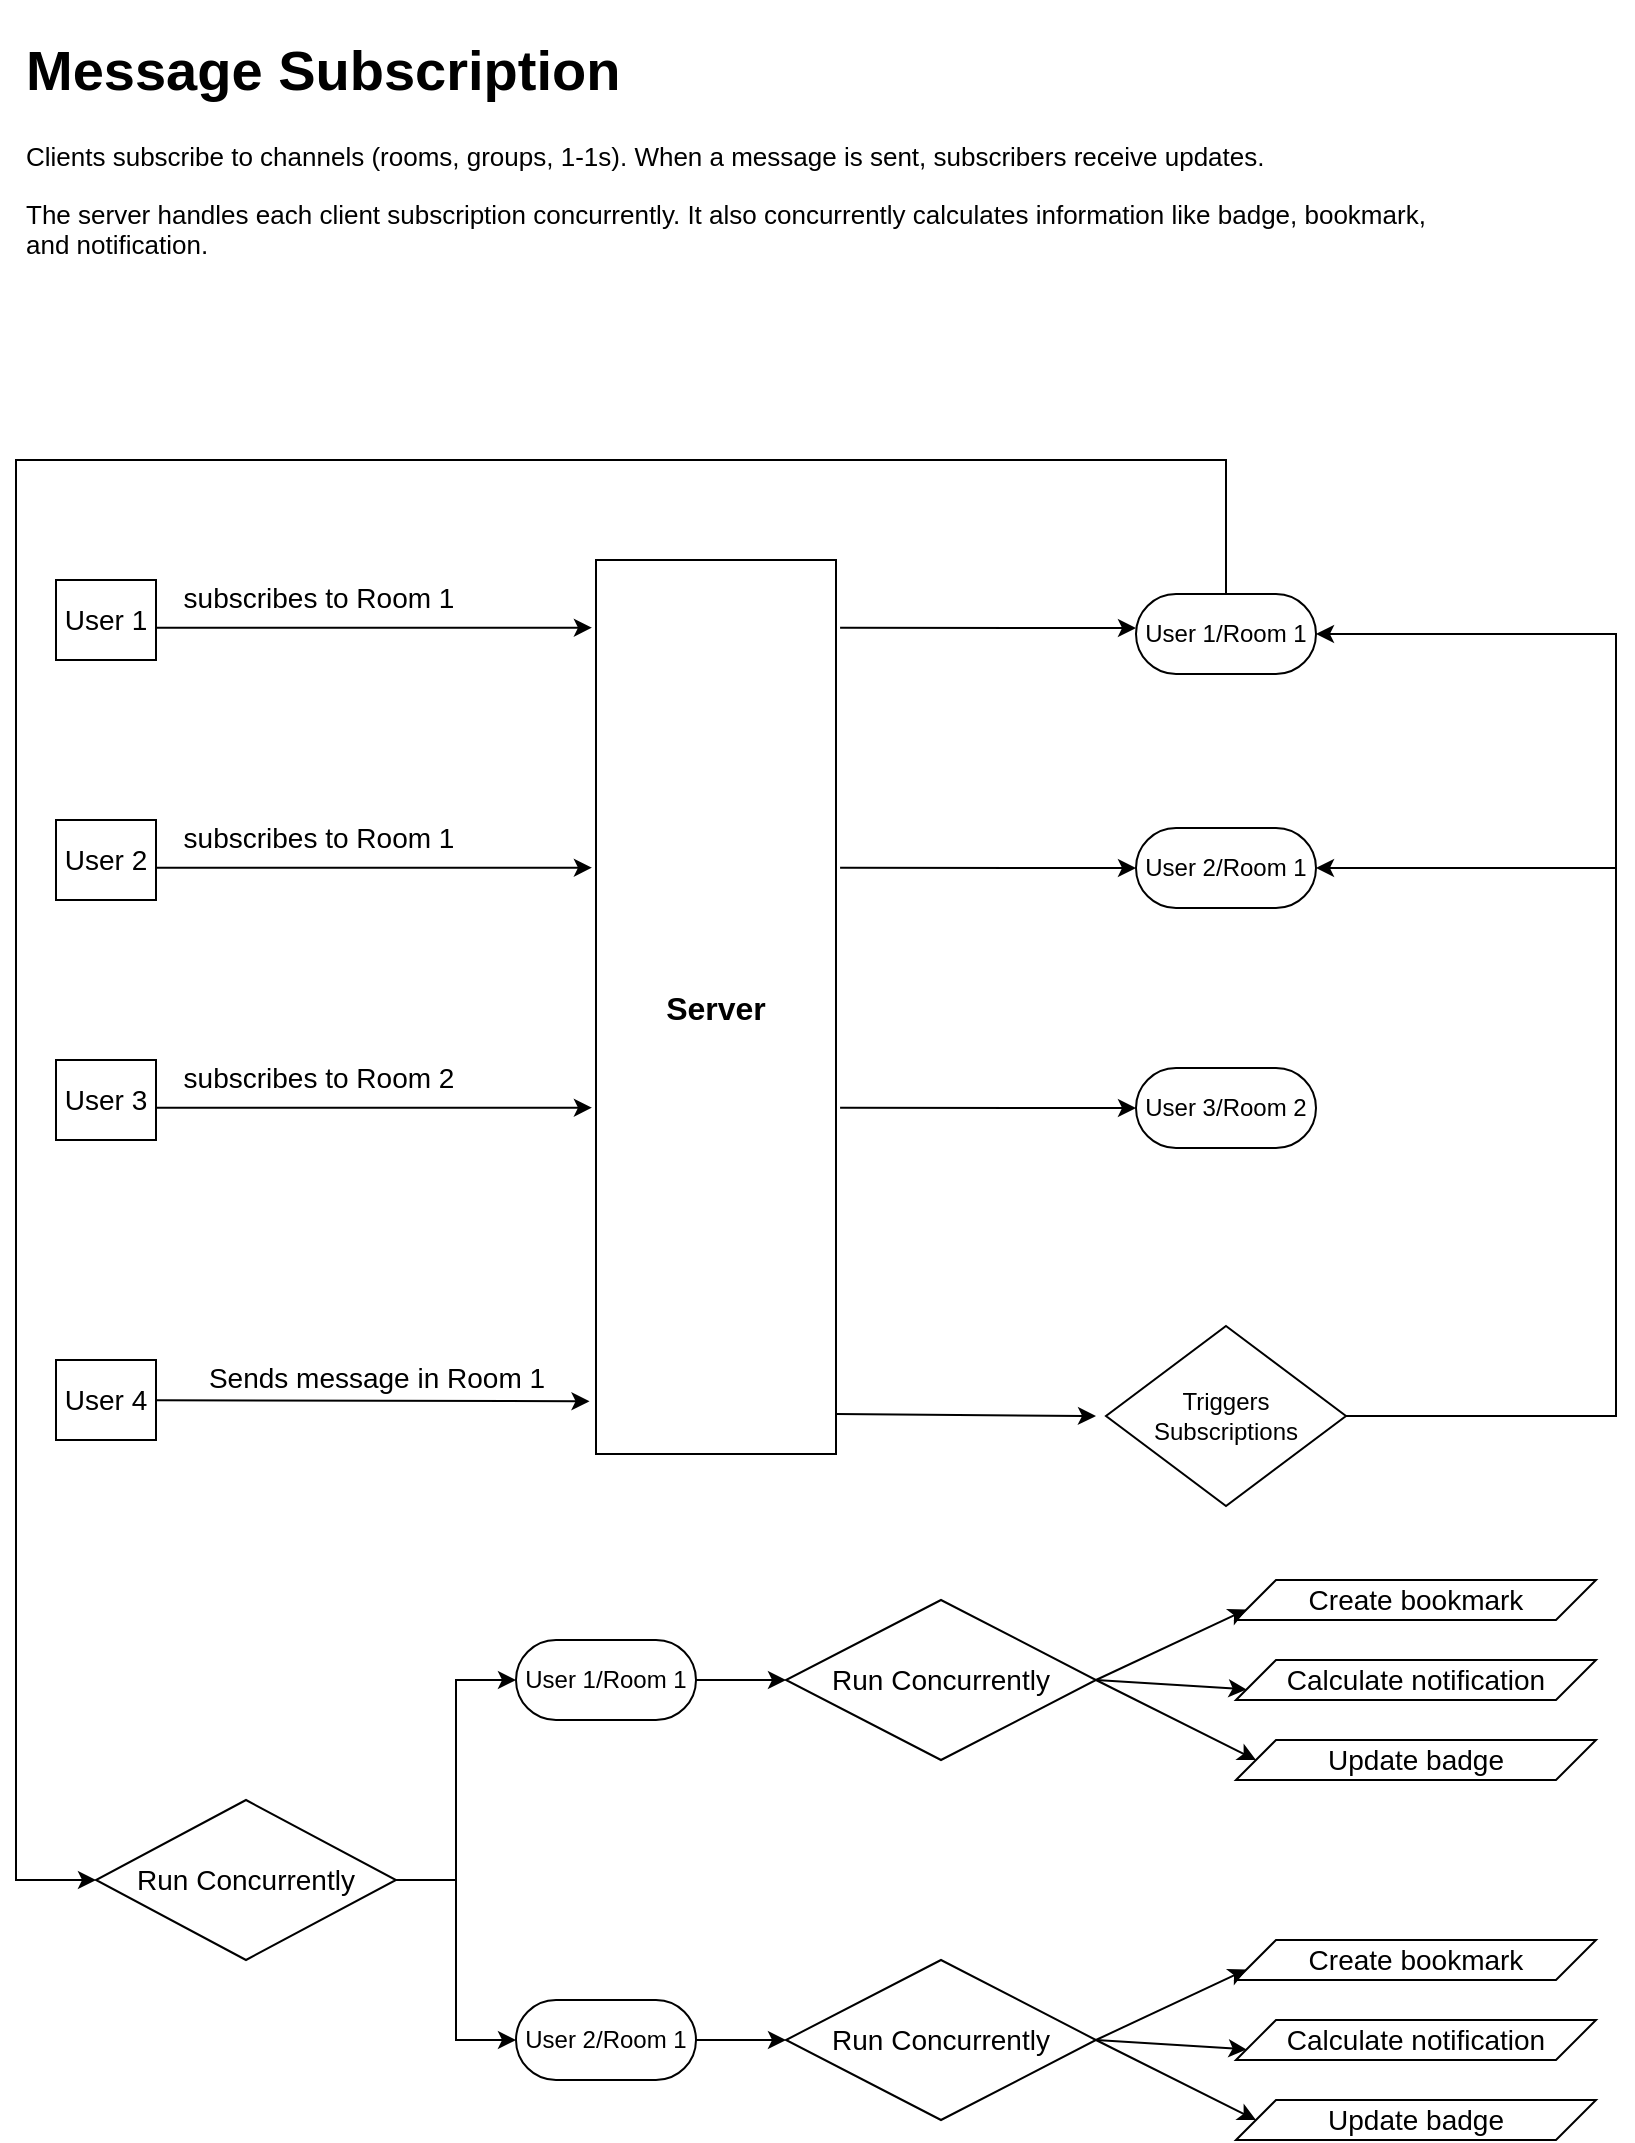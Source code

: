<mxfile version="14.6.6" type="github">
  <diagram id="kgpKYQtTHZ0yAKxKKP6v" name="Page-1">
    <mxGraphModel dx="946" dy="589" grid="1" gridSize="10" guides="1" tooltips="1" connect="1" arrows="1" fold="1" page="1" pageScale="1" pageWidth="850" pageHeight="1100" math="0" shadow="0">
      <root>
        <mxCell id="0" />
        <mxCell id="1" parent="0" />
        <mxCell id="FobV05HcqF6CDb4__IpL-54" style="edgeStyle=orthogonalEdgeStyle;rounded=0;orthogonalLoop=1;jettySize=auto;html=1;fontSize=14;entryX=0;entryY=0.5;entryDx=0;entryDy=0;" edge="1" parent="1" source="3nuBFxr9cyL0pnOWT2aG-6" target="FobV05HcqF6CDb4__IpL-77">
          <mxGeometry relative="1" as="geometry">
            <mxPoint x="100" y="940" as="targetPoint" />
            <Array as="points">
              <mxPoint x="625" y="230" />
              <mxPoint x="20" y="230" />
              <mxPoint x="20" y="940" />
            </Array>
          </mxGeometry>
        </mxCell>
        <mxCell id="3nuBFxr9cyL0pnOWT2aG-6" value="User 1/Room 1" style="rounded=1;whiteSpace=wrap;html=1;arcSize=50;" parent="1" vertex="1">
          <mxGeometry x="580" y="297" width="90" height="40" as="geometry" />
        </mxCell>
        <mxCell id="FobV05HcqF6CDb4__IpL-49" style="edgeStyle=orthogonalEdgeStyle;rounded=0;orthogonalLoop=1;jettySize=auto;html=1;fontSize=14;entryX=1;entryY=0.5;entryDx=0;entryDy=0;" edge="1" parent="1" source="FobV05HcqF6CDb4__IpL-20" target="FobV05HcqF6CDb4__IpL-33">
          <mxGeometry relative="1" as="geometry">
            <mxPoint x="808" y="427" as="targetPoint" />
            <Array as="points">
              <mxPoint x="820" y="708" />
              <mxPoint x="820" y="434" />
            </Array>
          </mxGeometry>
        </mxCell>
        <mxCell id="FobV05HcqF6CDb4__IpL-20" value="Triggers&lt;br&gt;Subscriptions" style="rhombus;whiteSpace=wrap;html=1;" vertex="1" parent="1">
          <mxGeometry x="565" y="663" width="120" height="90" as="geometry" />
        </mxCell>
        <mxCell id="FobV05HcqF6CDb4__IpL-23" value="&lt;b style=&quot;font-size: 16px;&quot;&gt;Server&lt;/b&gt;" style="rounded=0;whiteSpace=wrap;html=1;fontSize=16;" vertex="1" parent="1">
          <mxGeometry x="310" y="280" width="120" height="447" as="geometry" />
        </mxCell>
        <mxCell id="FobV05HcqF6CDb4__IpL-33" value="User 2/Room 1" style="rounded=1;whiteSpace=wrap;html=1;arcSize=50;" vertex="1" parent="1">
          <mxGeometry x="580" y="414" width="90" height="40" as="geometry" />
        </mxCell>
        <mxCell id="FobV05HcqF6CDb4__IpL-34" style="edgeStyle=orthogonalEdgeStyle;rounded=0;orthogonalLoop=1;jettySize=auto;html=1;entryX=-0.017;entryY=0.101;entryDx=0;entryDy=0;entryPerimeter=0;fontSize=16;" edge="1" parent="1">
          <mxGeometry relative="1" as="geometry">
            <mxPoint x="307.96" y="433.865" as="targetPoint" />
            <Array as="points">
              <mxPoint x="248" y="434" />
            </Array>
            <mxPoint x="80" y="433.9" as="sourcePoint" />
          </mxGeometry>
        </mxCell>
        <mxCell id="FobV05HcqF6CDb4__IpL-35" value="subscribes to Room 1" style="edgeLabel;html=1;align=center;verticalAlign=middle;resizable=0;points=[];fontSize=14;" vertex="1" connectable="0" parent="FobV05HcqF6CDb4__IpL-34">
          <mxGeometry x="-0.205" y="-1" relative="1" as="geometry">
            <mxPoint y="-16" as="offset" />
          </mxGeometry>
        </mxCell>
        <mxCell id="FobV05HcqF6CDb4__IpL-37" value="" style="endArrow=classic;html=1;fontSize=14;entryX=0;entryY=0.5;entryDx=0;entryDy=0;exitX=1.017;exitY=0.101;exitDx=0;exitDy=0;exitPerimeter=0;" edge="1" parent="1" target="FobV05HcqF6CDb4__IpL-33">
          <mxGeometry width="50" height="50" relative="1" as="geometry">
            <mxPoint x="432.04" y="433.865" as="sourcePoint" />
            <mxPoint x="480" y="484" as="targetPoint" />
          </mxGeometry>
        </mxCell>
        <mxCell id="FobV05HcqF6CDb4__IpL-38" value="User 3/Room 2" style="rounded=1;whiteSpace=wrap;html=1;arcSize=50;" vertex="1" parent="1">
          <mxGeometry x="580" y="534" width="90" height="40" as="geometry" />
        </mxCell>
        <mxCell id="FobV05HcqF6CDb4__IpL-39" style="edgeStyle=orthogonalEdgeStyle;rounded=0;orthogonalLoop=1;jettySize=auto;html=1;entryX=-0.017;entryY=0.101;entryDx=0;entryDy=0;entryPerimeter=0;fontSize=16;" edge="1" parent="1">
          <mxGeometry relative="1" as="geometry">
            <mxPoint x="307.96" y="553.865" as="targetPoint" />
            <Array as="points">
              <mxPoint x="248" y="554" />
            </Array>
            <mxPoint x="80" y="553.9" as="sourcePoint" />
          </mxGeometry>
        </mxCell>
        <mxCell id="FobV05HcqF6CDb4__IpL-40" value="subscribes to Room 2" style="edgeLabel;html=1;align=center;verticalAlign=middle;resizable=0;points=[];fontSize=14;" vertex="1" connectable="0" parent="FobV05HcqF6CDb4__IpL-39">
          <mxGeometry x="-0.205" y="-1" relative="1" as="geometry">
            <mxPoint y="-16" as="offset" />
          </mxGeometry>
        </mxCell>
        <mxCell id="FobV05HcqF6CDb4__IpL-42" value="" style="endArrow=classic;html=1;fontSize=14;entryX=0;entryY=0.5;entryDx=0;entryDy=0;exitX=1.017;exitY=0.101;exitDx=0;exitDy=0;exitPerimeter=0;" edge="1" parent="1" target="FobV05HcqF6CDb4__IpL-38">
          <mxGeometry width="50" height="50" relative="1" as="geometry">
            <mxPoint x="432.04" y="553.865" as="sourcePoint" />
            <mxPoint x="480" y="604" as="targetPoint" />
          </mxGeometry>
        </mxCell>
        <mxCell id="FobV05HcqF6CDb4__IpL-43" style="edgeStyle=orthogonalEdgeStyle;rounded=0;orthogonalLoop=1;jettySize=auto;html=1;entryX=-0.017;entryY=0.101;entryDx=0;entryDy=0;entryPerimeter=0;fontSize=16;" edge="1" parent="1">
          <mxGeometry relative="1" as="geometry">
            <mxPoint x="307.96" y="313.865" as="targetPoint" />
            <Array as="points">
              <mxPoint x="248" y="314" />
            </Array>
            <mxPoint x="80" y="313.9" as="sourcePoint" />
          </mxGeometry>
        </mxCell>
        <mxCell id="FobV05HcqF6CDb4__IpL-44" value="subscribes to Room 1" style="edgeLabel;html=1;align=center;verticalAlign=middle;resizable=0;points=[];fontSize=14;" vertex="1" connectable="0" parent="FobV05HcqF6CDb4__IpL-43">
          <mxGeometry x="-0.205" y="-1" relative="1" as="geometry">
            <mxPoint y="-16" as="offset" />
          </mxGeometry>
        </mxCell>
        <mxCell id="FobV05HcqF6CDb4__IpL-45" value="" style="endArrow=classic;html=1;fontSize=14;entryX=0;entryY=0.5;entryDx=0;entryDy=0;exitX=1.017;exitY=0.101;exitDx=0;exitDy=0;exitPerimeter=0;" edge="1" parent="1">
          <mxGeometry width="50" height="50" relative="1" as="geometry">
            <mxPoint x="432.04" y="313.865" as="sourcePoint" />
            <mxPoint x="580" y="314" as="targetPoint" />
          </mxGeometry>
        </mxCell>
        <mxCell id="FobV05HcqF6CDb4__IpL-47" value="" style="endArrow=classic;html=1;fontSize=14;entryX=-0.027;entryY=0.941;entryDx=0;entryDy=0;entryPerimeter=0;" edge="1" parent="1" source="FobV05HcqF6CDb4__IpL-61" target="FobV05HcqF6CDb4__IpL-23">
          <mxGeometry width="50" height="50" relative="1" as="geometry">
            <mxPoint x="160" y="702" as="sourcePoint" />
            <mxPoint x="290" y="690" as="targetPoint" />
          </mxGeometry>
        </mxCell>
        <mxCell id="FobV05HcqF6CDb4__IpL-62" value="Sends message in Room 1" style="edgeLabel;html=1;align=center;verticalAlign=middle;resizable=0;points=[];fontSize=14;" vertex="1" connectable="0" parent="FobV05HcqF6CDb4__IpL-47">
          <mxGeometry x="-0.661" relative="1" as="geometry">
            <mxPoint x="73" y="-11" as="offset" />
          </mxGeometry>
        </mxCell>
        <mxCell id="FobV05HcqF6CDb4__IpL-48" value="" style="endArrow=classic;html=1;fontSize=14;" edge="1" parent="1">
          <mxGeometry width="50" height="50" relative="1" as="geometry">
            <mxPoint x="430" y="707" as="sourcePoint" />
            <mxPoint x="560" y="708" as="targetPoint" />
          </mxGeometry>
        </mxCell>
        <mxCell id="FobV05HcqF6CDb4__IpL-50" style="edgeStyle=orthogonalEdgeStyle;rounded=0;orthogonalLoop=1;jettySize=auto;html=1;fontSize=14;" edge="1" parent="1">
          <mxGeometry relative="1" as="geometry">
            <mxPoint x="670" y="317" as="targetPoint" />
            <mxPoint x="685" y="708" as="sourcePoint" />
            <Array as="points">
              <mxPoint x="820" y="708" />
              <mxPoint x="820" y="317" />
              <mxPoint x="670" y="317" />
            </Array>
          </mxGeometry>
        </mxCell>
        <mxCell id="FobV05HcqF6CDb4__IpL-101" style="edgeStyle=orthogonalEdgeStyle;rounded=0;orthogonalLoop=1;jettySize=auto;html=1;entryX=0;entryY=0.5;entryDx=0;entryDy=0;fontSize=14;" edge="1" parent="1" source="FobV05HcqF6CDb4__IpL-52" target="FobV05HcqF6CDb4__IpL-97">
          <mxGeometry relative="1" as="geometry" />
        </mxCell>
        <mxCell id="FobV05HcqF6CDb4__IpL-52" value="User 1/Room 1" style="rounded=1;whiteSpace=wrap;html=1;arcSize=50;" vertex="1" parent="1">
          <mxGeometry x="270" y="820" width="90" height="40" as="geometry" />
        </mxCell>
        <mxCell id="FobV05HcqF6CDb4__IpL-53" value="User 2/Room 1" style="rounded=1;whiteSpace=wrap;html=1;arcSize=50;" vertex="1" parent="1">
          <mxGeometry x="270" y="1000" width="90" height="40" as="geometry" />
        </mxCell>
        <mxCell id="FobV05HcqF6CDb4__IpL-58" value="User 1" style="rounded=0;whiteSpace=wrap;html=1;fontSize=14;" vertex="1" parent="1">
          <mxGeometry x="40" y="290" width="50" height="40" as="geometry" />
        </mxCell>
        <mxCell id="FobV05HcqF6CDb4__IpL-59" value="User 2" style="rounded=0;whiteSpace=wrap;html=1;fontSize=14;" vertex="1" parent="1">
          <mxGeometry x="40" y="410" width="50" height="40" as="geometry" />
        </mxCell>
        <mxCell id="FobV05HcqF6CDb4__IpL-60" value="User 3" style="rounded=0;whiteSpace=wrap;html=1;fontSize=14;" vertex="1" parent="1">
          <mxGeometry x="40" y="530" width="50" height="40" as="geometry" />
        </mxCell>
        <mxCell id="FobV05HcqF6CDb4__IpL-61" value="User 4" style="rounded=0;whiteSpace=wrap;html=1;fontSize=14;" vertex="1" parent="1">
          <mxGeometry x="40" y="680" width="50" height="40" as="geometry" />
        </mxCell>
        <mxCell id="FobV05HcqF6CDb4__IpL-79" style="edgeStyle=orthogonalEdgeStyle;rounded=0;orthogonalLoop=1;jettySize=auto;html=1;entryX=0;entryY=0.5;entryDx=0;entryDy=0;fontSize=14;" edge="1" parent="1" source="FobV05HcqF6CDb4__IpL-77" target="FobV05HcqF6CDb4__IpL-53">
          <mxGeometry relative="1" as="geometry" />
        </mxCell>
        <mxCell id="FobV05HcqF6CDb4__IpL-80" style="edgeStyle=orthogonalEdgeStyle;rounded=0;orthogonalLoop=1;jettySize=auto;html=1;entryX=0;entryY=0.5;entryDx=0;entryDy=0;fontSize=14;" edge="1" parent="1" source="FobV05HcqF6CDb4__IpL-77" target="FobV05HcqF6CDb4__IpL-52">
          <mxGeometry relative="1" as="geometry" />
        </mxCell>
        <mxCell id="FobV05HcqF6CDb4__IpL-77" value="Run Concurrently" style="rhombus;whiteSpace=wrap;html=1;fontSize=14;" vertex="1" parent="1">
          <mxGeometry x="60" y="900" width="150" height="80" as="geometry" />
        </mxCell>
        <mxCell id="FobV05HcqF6CDb4__IpL-81" value="Create bookmark" style="shape=parallelogram;perimeter=parallelogramPerimeter;whiteSpace=wrap;html=1;fixedSize=1;fontSize=14;" vertex="1" parent="1">
          <mxGeometry x="630" y="790" width="180" height="20" as="geometry" />
        </mxCell>
        <mxCell id="FobV05HcqF6CDb4__IpL-82" value="Calculate notification" style="shape=parallelogram;perimeter=parallelogramPerimeter;whiteSpace=wrap;html=1;fixedSize=1;fontSize=14;" vertex="1" parent="1">
          <mxGeometry x="630" y="830" width="180" height="20" as="geometry" />
        </mxCell>
        <mxCell id="FobV05HcqF6CDb4__IpL-83" value="Update badge" style="shape=parallelogram;perimeter=parallelogramPerimeter;whiteSpace=wrap;html=1;fixedSize=1;fontSize=14;" vertex="1" parent="1">
          <mxGeometry x="630" y="870" width="180" height="20" as="geometry" />
        </mxCell>
        <mxCell id="FobV05HcqF6CDb4__IpL-97" value="Run Concurrently" style="rhombus;whiteSpace=wrap;html=1;fontSize=14;" vertex="1" parent="1">
          <mxGeometry x="405" y="800" width="155" height="80" as="geometry" />
        </mxCell>
        <mxCell id="FobV05HcqF6CDb4__IpL-98" value="" style="endArrow=classic;html=1;fontSize=14;entryX=0;entryY=0.75;entryDx=0;entryDy=0;exitX=1;exitY=0.5;exitDx=0;exitDy=0;" edge="1" parent="1" source="FobV05HcqF6CDb4__IpL-97" target="FobV05HcqF6CDb4__IpL-81">
          <mxGeometry width="50" height="50" relative="1" as="geometry">
            <mxPoint x="420" y="940" as="sourcePoint" />
            <mxPoint x="470" y="890" as="targetPoint" />
          </mxGeometry>
        </mxCell>
        <mxCell id="FobV05HcqF6CDb4__IpL-99" value="" style="endArrow=classic;html=1;fontSize=14;entryX=0;entryY=0.75;entryDx=0;entryDy=0;exitX=1;exitY=0.5;exitDx=0;exitDy=0;" edge="1" parent="1" source="FobV05HcqF6CDb4__IpL-97" target="FobV05HcqF6CDb4__IpL-82">
          <mxGeometry width="50" height="50" relative="1" as="geometry">
            <mxPoint x="550" y="900" as="sourcePoint" />
            <mxPoint x="600" y="850" as="targetPoint" />
          </mxGeometry>
        </mxCell>
        <mxCell id="FobV05HcqF6CDb4__IpL-100" value="" style="endArrow=classic;html=1;fontSize=14;entryX=0;entryY=0.5;entryDx=0;entryDy=0;exitX=1;exitY=0.5;exitDx=0;exitDy=0;" edge="1" parent="1" source="FobV05HcqF6CDb4__IpL-97" target="FobV05HcqF6CDb4__IpL-83">
          <mxGeometry width="50" height="50" relative="1" as="geometry">
            <mxPoint x="420" y="940" as="sourcePoint" />
            <mxPoint x="470" y="890" as="targetPoint" />
          </mxGeometry>
        </mxCell>
        <mxCell id="FobV05HcqF6CDb4__IpL-102" style="edgeStyle=orthogonalEdgeStyle;rounded=0;orthogonalLoop=1;jettySize=auto;html=1;entryX=0;entryY=0.5;entryDx=0;entryDy=0;fontSize=14;exitX=1;exitY=0.5;exitDx=0;exitDy=0;" edge="1" parent="1" target="FobV05HcqF6CDb4__IpL-106" source="FobV05HcqF6CDb4__IpL-53">
          <mxGeometry relative="1" as="geometry">
            <mxPoint x="380" y="1020" as="sourcePoint" />
          </mxGeometry>
        </mxCell>
        <mxCell id="FobV05HcqF6CDb4__IpL-103" value="Create bookmark" style="shape=parallelogram;perimeter=parallelogramPerimeter;whiteSpace=wrap;html=1;fixedSize=1;fontSize=14;" vertex="1" parent="1">
          <mxGeometry x="630" y="970" width="180" height="20" as="geometry" />
        </mxCell>
        <mxCell id="FobV05HcqF6CDb4__IpL-104" value="Calculate notification" style="shape=parallelogram;perimeter=parallelogramPerimeter;whiteSpace=wrap;html=1;fixedSize=1;fontSize=14;" vertex="1" parent="1">
          <mxGeometry x="630" y="1010" width="180" height="20" as="geometry" />
        </mxCell>
        <mxCell id="FobV05HcqF6CDb4__IpL-105" value="Update badge" style="shape=parallelogram;perimeter=parallelogramPerimeter;whiteSpace=wrap;html=1;fixedSize=1;fontSize=14;" vertex="1" parent="1">
          <mxGeometry x="630" y="1050" width="180" height="20" as="geometry" />
        </mxCell>
        <mxCell id="FobV05HcqF6CDb4__IpL-106" value="Run Concurrently" style="rhombus;whiteSpace=wrap;html=1;fontSize=14;" vertex="1" parent="1">
          <mxGeometry x="405" y="980" width="155" height="80" as="geometry" />
        </mxCell>
        <mxCell id="FobV05HcqF6CDb4__IpL-107" value="" style="endArrow=classic;html=1;fontSize=14;entryX=0;entryY=0.75;entryDx=0;entryDy=0;exitX=1;exitY=0.5;exitDx=0;exitDy=0;" edge="1" parent="1" source="FobV05HcqF6CDb4__IpL-106" target="FobV05HcqF6CDb4__IpL-103">
          <mxGeometry width="50" height="50" relative="1" as="geometry">
            <mxPoint x="420" y="1120" as="sourcePoint" />
            <mxPoint x="470" y="1070" as="targetPoint" />
          </mxGeometry>
        </mxCell>
        <mxCell id="FobV05HcqF6CDb4__IpL-108" value="" style="endArrow=classic;html=1;fontSize=14;entryX=0;entryY=0.75;entryDx=0;entryDy=0;exitX=1;exitY=0.5;exitDx=0;exitDy=0;" edge="1" parent="1" source="FobV05HcqF6CDb4__IpL-106" target="FobV05HcqF6CDb4__IpL-104">
          <mxGeometry width="50" height="50" relative="1" as="geometry">
            <mxPoint x="550" y="1080" as="sourcePoint" />
            <mxPoint x="600" y="1030" as="targetPoint" />
          </mxGeometry>
        </mxCell>
        <mxCell id="FobV05HcqF6CDb4__IpL-109" value="" style="endArrow=classic;html=1;fontSize=14;entryX=0;entryY=0.5;entryDx=0;entryDy=0;exitX=1;exitY=0.5;exitDx=0;exitDy=0;" edge="1" parent="1" source="FobV05HcqF6CDb4__IpL-106" target="FobV05HcqF6CDb4__IpL-105">
          <mxGeometry width="50" height="50" relative="1" as="geometry">
            <mxPoint x="420" y="1120" as="sourcePoint" />
            <mxPoint x="470" y="1070" as="targetPoint" />
          </mxGeometry>
        </mxCell>
        <mxCell id="FobV05HcqF6CDb4__IpL-110" value="&lt;p style=&quot;line-height: 90%&quot;&gt;&lt;/p&gt;&lt;h1&gt;Message Subscription&amp;nbsp;&lt;/h1&gt;&lt;p style=&quot;font-size: 13px&quot;&gt;&lt;font style=&quot;font-size: 13px&quot;&gt;Clients subscribe to channels (rooms, groups, 1-1s).&amp;nbsp;&lt;span&gt;When a message is sent, subscribers&lt;/span&gt;&lt;span&gt;&amp;nbsp;receive updates.&lt;/span&gt;&lt;/font&gt;&lt;/p&gt;&lt;p style=&quot;font-size: 13px&quot;&gt;&lt;font style=&quot;font-size: 13px&quot;&gt;The server handles each client subscription concurrently. It also concurrently calculates information like badge, bookmark, and notification.&lt;/font&gt;&lt;/p&gt;&lt;p&gt;&lt;/p&gt;" style="text;html=1;strokeColor=none;fillColor=none;spacing=5;spacingTop=-20;whiteSpace=wrap;overflow=hidden;rounded=0;fontSize=14;" vertex="1" parent="1">
          <mxGeometry x="20" y="10" width="730" height="130" as="geometry" />
        </mxCell>
      </root>
    </mxGraphModel>
  </diagram>
</mxfile>
